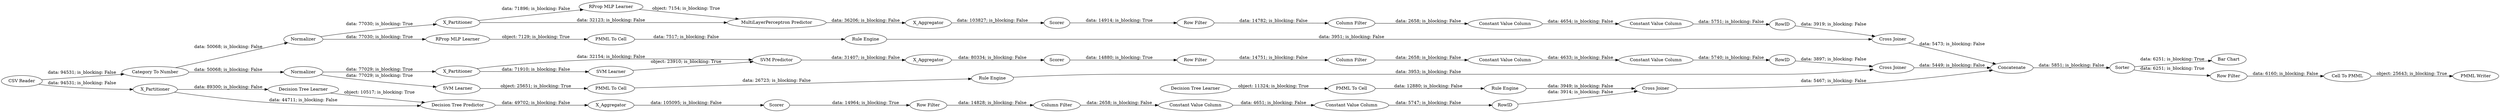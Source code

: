 digraph {
	"9151697323165495297_33" [label="Decision Tree Learner"]
	"3420651519161335182_34" [label="PMML To Cell"]
	"-9012896343380095267_292" [label="Constant Value Column"]
	"-7586452490922630934_31" [label="RProp MLP Learner"]
	"293399123631716730_54" [label="Cell To PMML"]
	"-9012896343380095267_294" [label="Column Filter"]
	"-7586452490922630934_7" [label=X_Aggregator]
	"-4420230040581246197_294" [label="Column Filter"]
	"6262387299602610364_39" [label=Scorer]
	"4659585622379974850_34" [label="Rule Engine"]
	"-379719597510189865_41" [label=Scorer]
	"-8262516070285592923_9" [label="Row Filter"]
	"-8262516070285592923_292" [label="Constant Value Column"]
	"-379719597510189865_40" [label=Normalizer]
	"3420651519161335182_35" [label="Rule Engine"]
	"293399123631716730_60" [label=Concatenate]
	"-4420230040581246197_292" [label="Constant Value Column"]
	"293399123631716730_52" [label=Sorter]
	"293399123631716730_2" [label="Category To Number"]
	"-379719597510189865_32" [label="SVM Predictor"]
	"-7586452490922630934_32" [label="MultiLayerPerceptron Predictor"]
	"-8262516070285592923_294" [label="Column Filter"]
	"-9012896343380095267_9" [label="Row Filter"]
	"-9012896343380095267_293" [label=RowID]
	"-4420230040581246197_9" [label="Row Filter"]
	"-7586452490922630934_38" [label="Cross Joiner"]
	"-4420230040581246197_293" [label=RowID]
	"-379719597510189865_7" [label=X_Aggregator]
	"6262387299602610364_7" [label=X_Aggregator]
	"6262387299602610364_38" [label="Cross Joiner"]
	"4659585622379974850_35" [label="RProp MLP Learner"]
	"-379719597510189865_2" [label=X_Partitioner]
	"3420651519161335182_33" [label="SVM Learner"]
	"-4420230040581246197_290" [label="Constant Value Column"]
	"-379719597510189865_31" [label="SVM Learner"]
	"9151697323165495297_28" [label="PMML To Cell"]
	"293399123631716730_62" [label="Bar Chart"]
	"293399123631716730_61" [label="PMML Writer"]
	"293399123631716730_1" [label="CSV Reader"]
	"293399123631716730_53" [label="Row Filter"]
	"-8262516070285592923_290" [label="Constant Value Column"]
	"-9012896343380095267_290" [label="Constant Value Column"]
	"9151697323165495297_34" [label="Rule Engine"]
	"-7586452490922630934_2" [label=X_Partitioner]
	"-379719597510189865_39" [label="Cross Joiner"]
	"-7586452490922630934_40" [label=Scorer]
	"6262387299602610364_2" [label=X_Partitioner]
	"-8262516070285592923_293" [label=RowID]
	"4659585622379974850_22" [label="PMML To Cell"]
	"6262387299602610364_31" [label="Decision Tree Learner"]
	"6262387299602610364_32" [label="Decision Tree Predictor"]
	"-7586452490922630934_39" [label=Normalizer]
	"-7586452490922630934_39" -> "4659585622379974850_35" [label="data: 77030; is_blocking: True"]
	"3420651519161335182_35" -> "-379719597510189865_39" [label="data: 3953; is_blocking: False"]
	"4659585622379974850_22" -> "4659585622379974850_34" [label="data: 7517; is_blocking: False"]
	"-9012896343380095267_293" -> "-379719597510189865_39" [label="data: 3897; is_blocking: False"]
	"-379719597510189865_31" -> "-379719597510189865_32" [label="object: 23910; is_blocking: True"]
	"293399123631716730_1" -> "293399123631716730_2" [label="data: 94531; is_blocking: False"]
	"6262387299602610364_2" -> "6262387299602610364_31" [label="data: 89300; is_blocking: False"]
	"3420651519161335182_34" -> "3420651519161335182_35" [label="data: 26723; is_blocking: False"]
	"-9012896343380095267_290" -> "-9012896343380095267_292" [label="data: 4633; is_blocking: False"]
	"-379719597510189865_40" -> "-379719597510189865_2" [label="data: 77029; is_blocking: True"]
	"-8262516070285592923_9" -> "-8262516070285592923_294" [label="data: 14828; is_blocking: False"]
	"-4420230040581246197_290" -> "-4420230040581246197_292" [label="data: 4654; is_blocking: False"]
	"-4420230040581246197_294" -> "-4420230040581246197_290" [label="data: 2658; is_blocking: False"]
	"293399123631716730_2" -> "-7586452490922630934_39" [label="data: 50068; is_blocking: False"]
	"4659585622379974850_34" -> "-7586452490922630934_38" [label="data: 3951; is_blocking: False"]
	"-379719597510189865_32" -> "-379719597510189865_7" [label="data: 31407; is_blocking: False"]
	"3420651519161335182_33" -> "3420651519161335182_34" [label="object: 25651; is_blocking: True"]
	"293399123631716730_54" -> "293399123631716730_61" [label="object: 25643; is_blocking: True"]
	"6262387299602610364_32" -> "6262387299602610364_7" [label="data: 49702; is_blocking: False"]
	"-7586452490922630934_40" -> "-4420230040581246197_9" [label="data: 14914; is_blocking: True"]
	"-379719597510189865_7" -> "-379719597510189865_41" [label="data: 80334; is_blocking: False"]
	"9151697323165495297_34" -> "6262387299602610364_38" [label="data: 3949; is_blocking: False"]
	"-8262516070285592923_294" -> "-8262516070285592923_290" [label="data: 2658; is_blocking: False"]
	"-7586452490922630934_7" -> "-7586452490922630934_40" [label="data: 103827; is_blocking: False"]
	"-8262516070285592923_292" -> "-8262516070285592923_293" [label="data: 5747; is_blocking: False"]
	"-379719597510189865_40" -> "3420651519161335182_33" [label="data: 77029; is_blocking: True"]
	"-379719597510189865_41" -> "-9012896343380095267_9" [label="data: 14880; is_blocking: True"]
	"6262387299602610364_38" -> "293399123631716730_60" [label="data: 5467; is_blocking: False"]
	"293399123631716730_52" -> "293399123631716730_53" [label="data: 6251; is_blocking: True"]
	"-7586452490922630934_31" -> "-7586452490922630934_32" [label="object: 7154; is_blocking: True"]
	"-7586452490922630934_2" -> "-7586452490922630934_32" [label="data: 32123; is_blocking: False"]
	"6262387299602610364_2" -> "6262387299602610364_32" [label="data: 44711; is_blocking: False"]
	"-9012896343380095267_292" -> "-9012896343380095267_293" [label="data: 5740; is_blocking: False"]
	"293399123631716730_52" -> "293399123631716730_62" [label="data: 6251; is_blocking: True"]
	"-8262516070285592923_293" -> "6262387299602610364_38" [label="data: 3914; is_blocking: False"]
	"-7586452490922630934_39" -> "-7586452490922630934_2" [label="data: 77030; is_blocking: True"]
	"293399123631716730_60" -> "293399123631716730_52" [label="data: 5851; is_blocking: False"]
	"6262387299602610364_39" -> "-8262516070285592923_9" [label="data: 14964; is_blocking: True"]
	"-379719597510189865_2" -> "-379719597510189865_31" [label="data: 71910; is_blocking: False"]
	"-379719597510189865_2" -> "-379719597510189865_32" [label="data: 32154; is_blocking: False"]
	"293399123631716730_2" -> "-379719597510189865_40" [label="data: 50068; is_blocking: False"]
	"6262387299602610364_31" -> "6262387299602610364_32" [label="object: 10517; is_blocking: True"]
	"-4420230040581246197_293" -> "-7586452490922630934_38" [label="data: 3919; is_blocking: False"]
	"-9012896343380095267_294" -> "-9012896343380095267_290" [label="data: 2658; is_blocking: False"]
	"-9012896343380095267_9" -> "-9012896343380095267_294" [label="data: 14751; is_blocking: False"]
	"293399123631716730_1" -> "6262387299602610364_2" [label="data: 94531; is_blocking: False"]
	"-4420230040581246197_9" -> "-4420230040581246197_294" [label="data: 14782; is_blocking: False"]
	"-8262516070285592923_290" -> "-8262516070285592923_292" [label="data: 4651; is_blocking: False"]
	"-7586452490922630934_2" -> "-7586452490922630934_31" [label="data: 71896; is_blocking: False"]
	"-7586452490922630934_32" -> "-7586452490922630934_7" [label="data: 36206; is_blocking: False"]
	"9151697323165495297_33" -> "9151697323165495297_28" [label="object: 11324; is_blocking: True"]
	"6262387299602610364_7" -> "6262387299602610364_39" [label="data: 105095; is_blocking: False"]
	"4659585622379974850_35" -> "4659585622379974850_22" [label="object: 7129; is_blocking: True"]
	"-7586452490922630934_38" -> "293399123631716730_60" [label="data: 5473; is_blocking: False"]
	"9151697323165495297_28" -> "9151697323165495297_34" [label="data: 12880; is_blocking: False"]
	"-379719597510189865_39" -> "293399123631716730_60" [label="data: 5449; is_blocking: False"]
	"-4420230040581246197_292" -> "-4420230040581246197_293" [label="data: 5751; is_blocking: False"]
	"293399123631716730_53" -> "293399123631716730_54" [label="data: 6160; is_blocking: False"]
	rankdir=LR
}
